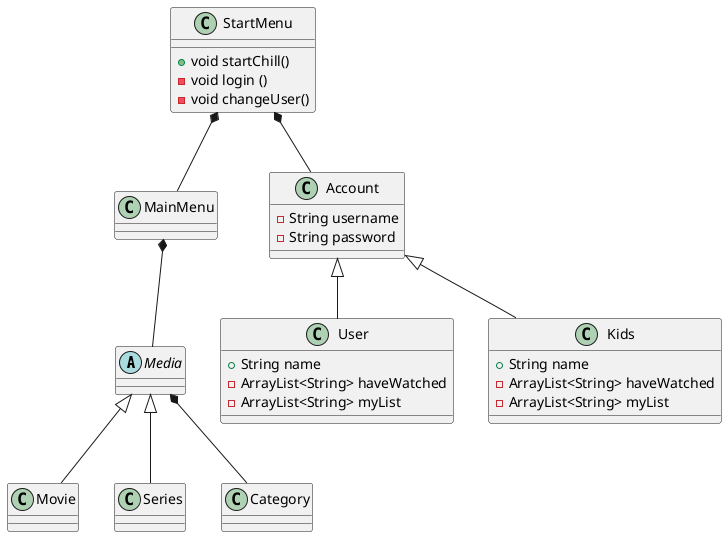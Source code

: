 @startuml
'https://plantuml.com/class-diagram

abstract class Media
class StartMenu {
+ void startChill()
- void login ()
- void changeUser()

}
class MainMenu {

}

class Account {
- String username
- String password

}

class User {
+ String name
- ArrayList<String> haveWatched
- ArrayList<String> myList
}

class Kids {
+ String name
- ArrayList<String> haveWatched
- ArrayList<String> myList
 }

class Movie
class Series
class Category


StartMenu *-- Account
Account <|-- User
Account <|-- Kids
StartMenu *-- MainMenu
MainMenu *-- Media
Media <|-- Movie
Media <|-- Series
Media *-- Category

}

@enduml